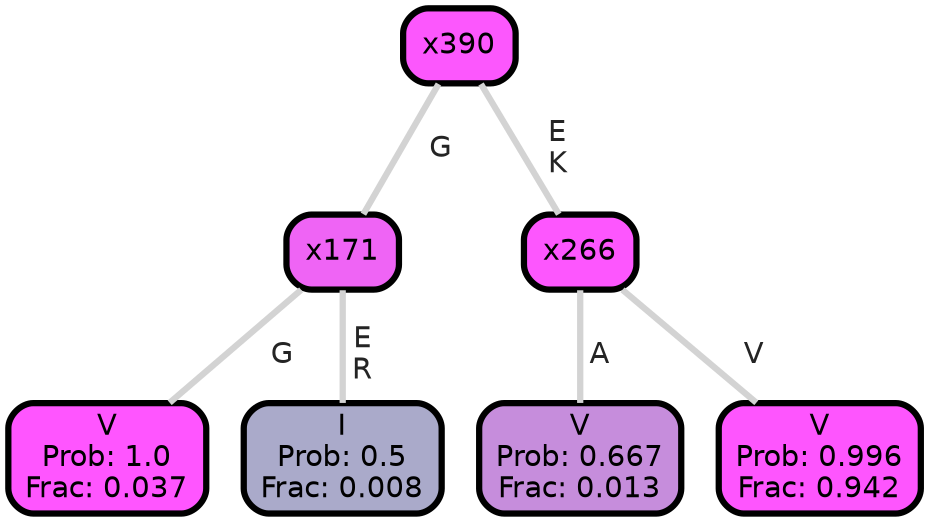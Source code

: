 graph Tree {
node [shape=box, style="filled, rounded",color="black",penwidth="3",fontcolor="black",                 fontname=helvetica] ;
graph [ranksep="0 equally", splines=straight,                 bgcolor=transparent, dpi=200] ;
edge [fontname=helvetica, fontweight=bold,fontcolor=grey14,color=lightgray] ;
0 [label="V
Prob: 1.0
Frac: 0.037", fillcolor="#ff55ff"] ;
1 [label="x171", fillcolor="#ef64f5"] ;
2 [label="I
Prob: 0.5
Frac: 0.008", fillcolor="#aaaaca"] ;
3 [label="x390", fillcolor="#fc57fd"] ;
4 [label="V
Prob: 0.667
Frac: 0.013", fillcolor="#c68ddc"] ;
5 [label="x266", fillcolor="#fd56fe"] ;
6 [label="V
Prob: 0.996
Frac: 0.942", fillcolor="#fe55fe"] ;
1 -- 0 [label=" G",penwidth=3] ;
1 -- 2 [label=" E\n R",penwidth=3] ;
3 -- 1 [label=" G",penwidth=3] ;
3 -- 5 [label=" E\n K",penwidth=3] ;
5 -- 4 [label=" A",penwidth=3] ;
5 -- 6 [label=" V",penwidth=3] ;
{rank = same;}}